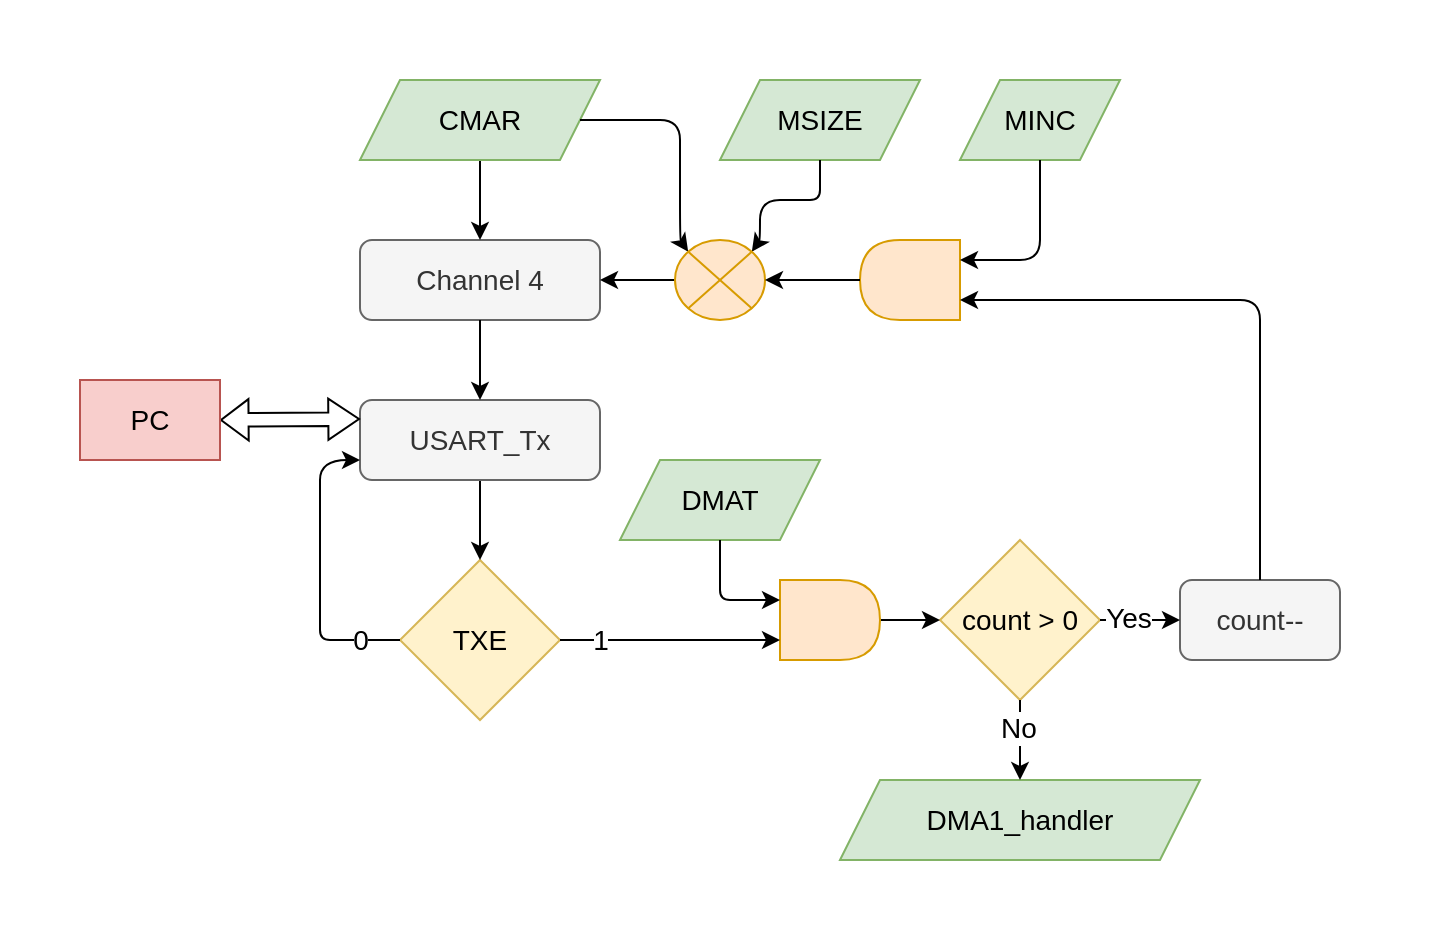 <mxfile version="20.7.4" type="device"><diagram id="RTUfpzrT0wtPVOJlzkKR" name="Page-1"><mxGraphModel dx="1114" dy="878" grid="1" gridSize="10" guides="1" tooltips="1" connect="1" arrows="1" fold="1" page="1" pageScale="1" pageWidth="827" pageHeight="1169" math="0" shadow="0"><root><mxCell id="0"/><mxCell id="1" parent="0"/><mxCell id="cP5vIRpSUiR1j9xbzcsa-48" value="" style="rounded=1;whiteSpace=wrap;html=1;fontSize=14;fillColor=none;strokeColor=none;" parent="1" vertex="1"><mxGeometry y="240" width="720" height="470" as="geometry"/></mxCell><mxCell id="cP5vIRpSUiR1j9xbzcsa-47" value="" style="group" parent="1" vertex="1" connectable="0"><mxGeometry x="40" y="280" width="630" height="390" as="geometry"/></mxCell><mxCell id="cP5vIRpSUiR1j9xbzcsa-1" value="TXE" style="rhombus;whiteSpace=wrap;html=1;fontSize=14;fillColor=#fff2cc;strokeColor=#d6b656;" parent="cP5vIRpSUiR1j9xbzcsa-47" vertex="1"><mxGeometry x="160" y="240" width="80" height="80" as="geometry"/></mxCell><mxCell id="cP5vIRpSUiR1j9xbzcsa-2" value="count &amp;gt; 0" style="rhombus;whiteSpace=wrap;html=1;fontSize=14;fillColor=#fff2cc;strokeColor=#d6b656;" parent="cP5vIRpSUiR1j9xbzcsa-47" vertex="1"><mxGeometry x="430" y="230" width="80" height="80" as="geometry"/></mxCell><mxCell id="cP5vIRpSUiR1j9xbzcsa-3" value="count--" style="rounded=1;whiteSpace=wrap;html=1;fontSize=14;fillColor=#f5f5f5;fontColor=#333333;strokeColor=#666666;" parent="cP5vIRpSUiR1j9xbzcsa-47" vertex="1"><mxGeometry x="550" y="250" width="80" height="40" as="geometry"/></mxCell><mxCell id="cP5vIRpSUiR1j9xbzcsa-18" value="" style="edgeStyle=orthogonalEdgeStyle;rounded=0;orthogonalLoop=1;jettySize=auto;html=1;fontSize=14;" parent="cP5vIRpSUiR1j9xbzcsa-47" source="cP5vIRpSUiR1j9xbzcsa-2" target="cP5vIRpSUiR1j9xbzcsa-3" edge="1"><mxGeometry relative="1" as="geometry"/></mxCell><mxCell id="cP5vIRpSUiR1j9xbzcsa-25" value="Yes" style="edgeLabel;html=1;align=center;verticalAlign=middle;resizable=0;points=[];fontSize=14;" parent="cP5vIRpSUiR1j9xbzcsa-18" vertex="1" connectable="0"><mxGeometry x="-0.3" y="1" relative="1" as="geometry"><mxPoint as="offset"/></mxGeometry></mxCell><mxCell id="cP5vIRpSUiR1j9xbzcsa-5" value="DMA1_handler" style="shape=parallelogram;perimeter=parallelogramPerimeter;whiteSpace=wrap;html=1;fixedSize=1;fontSize=14;fillColor=#d5e8d4;strokeColor=#82b366;" parent="cP5vIRpSUiR1j9xbzcsa-47" vertex="1"><mxGeometry x="380" y="350" width="180" height="40" as="geometry"/></mxCell><mxCell id="cP5vIRpSUiR1j9xbzcsa-16" value="" style="edgeStyle=orthogonalEdgeStyle;rounded=0;orthogonalLoop=1;jettySize=auto;html=1;fontSize=14;" parent="cP5vIRpSUiR1j9xbzcsa-47" source="cP5vIRpSUiR1j9xbzcsa-2" target="cP5vIRpSUiR1j9xbzcsa-5" edge="1"><mxGeometry relative="1" as="geometry"/></mxCell><mxCell id="cP5vIRpSUiR1j9xbzcsa-24" value="No" style="edgeLabel;html=1;align=center;verticalAlign=middle;resizable=0;points=[];fontSize=14;" parent="cP5vIRpSUiR1j9xbzcsa-16" vertex="1" connectable="0"><mxGeometry x="-0.296" y="-1" relative="1" as="geometry"><mxPoint as="offset"/></mxGeometry></mxCell><mxCell id="cP5vIRpSUiR1j9xbzcsa-6" value="Channel 4" style="rounded=1;whiteSpace=wrap;html=1;fontSize=14;fillColor=#f5f5f5;fontColor=#333333;strokeColor=#666666;" parent="cP5vIRpSUiR1j9xbzcsa-47" vertex="1"><mxGeometry x="140" y="80" width="120" height="40" as="geometry"/></mxCell><mxCell id="cP5vIRpSUiR1j9xbzcsa-30" style="edgeStyle=orthogonalEdgeStyle;rounded=0;orthogonalLoop=1;jettySize=auto;html=1;entryX=0.5;entryY=0;entryDx=0;entryDy=0;fontSize=14;" parent="cP5vIRpSUiR1j9xbzcsa-47" source="cP5vIRpSUiR1j9xbzcsa-7" target="cP5vIRpSUiR1j9xbzcsa-6" edge="1"><mxGeometry relative="1" as="geometry"/></mxCell><mxCell id="cP5vIRpSUiR1j9xbzcsa-7" value="CMAR" style="shape=parallelogram;perimeter=parallelogramPerimeter;whiteSpace=wrap;html=1;fixedSize=1;fontSize=14;fillColor=#d5e8d4;strokeColor=#82b366;" parent="cP5vIRpSUiR1j9xbzcsa-47" vertex="1"><mxGeometry x="140" width="120" height="40" as="geometry"/></mxCell><mxCell id="cP5vIRpSUiR1j9xbzcsa-10" value="MSIZE" style="shape=parallelogram;perimeter=parallelogramPerimeter;whiteSpace=wrap;html=1;fixedSize=1;fontSize=14;fillColor=#d5e8d4;strokeColor=#82b366;" parent="cP5vIRpSUiR1j9xbzcsa-47" vertex="1"><mxGeometry x="320" width="100" height="40" as="geometry"/></mxCell><mxCell id="cP5vIRpSUiR1j9xbzcsa-23" value="" style="edgeStyle=orthogonalEdgeStyle;rounded=0;orthogonalLoop=1;jettySize=auto;html=1;fontSize=14;" parent="cP5vIRpSUiR1j9xbzcsa-47" source="cP5vIRpSUiR1j9xbzcsa-11" target="cP5vIRpSUiR1j9xbzcsa-1" edge="1"><mxGeometry relative="1" as="geometry"/></mxCell><mxCell id="cP5vIRpSUiR1j9xbzcsa-11" value="USART_Tx" style="rounded=1;whiteSpace=wrap;html=1;fontSize=14;fillColor=#f5f5f5;fontColor=#333333;strokeColor=#666666;" parent="cP5vIRpSUiR1j9xbzcsa-47" vertex="1"><mxGeometry x="140" y="160" width="120" height="40" as="geometry"/></mxCell><mxCell id="cP5vIRpSUiR1j9xbzcsa-12" value="DMAT" style="shape=parallelogram;perimeter=parallelogramPerimeter;whiteSpace=wrap;html=1;fixedSize=1;fontSize=14;fillColor=#d5e8d4;strokeColor=#82b366;" parent="cP5vIRpSUiR1j9xbzcsa-47" vertex="1"><mxGeometry x="270" y="190" width="100" height="40" as="geometry"/></mxCell><mxCell id="cP5vIRpSUiR1j9xbzcsa-17" value="" style="edgeStyle=orthogonalEdgeStyle;rounded=0;orthogonalLoop=1;jettySize=auto;html=1;fontSize=14;" parent="cP5vIRpSUiR1j9xbzcsa-47" source="cP5vIRpSUiR1j9xbzcsa-15" target="cP5vIRpSUiR1j9xbzcsa-2" edge="1"><mxGeometry relative="1" as="geometry"/></mxCell><mxCell id="cP5vIRpSUiR1j9xbzcsa-15" value="" style="shape=delay;whiteSpace=wrap;html=1;fontSize=14;fillColor=#ffe6cc;strokeColor=#d79b00;" parent="cP5vIRpSUiR1j9xbzcsa-47" vertex="1"><mxGeometry x="350" y="250" width="50" height="40" as="geometry"/></mxCell><mxCell id="cP5vIRpSUiR1j9xbzcsa-20" value="" style="curved=1;endArrow=classic;html=1;rounded=0;fontSize=14;entryX=0;entryY=0.25;entryDx=0;entryDy=0;exitX=0.5;exitY=1;exitDx=0;exitDy=0;" parent="cP5vIRpSUiR1j9xbzcsa-47" source="cP5vIRpSUiR1j9xbzcsa-12" target="cP5vIRpSUiR1j9xbzcsa-15" edge="1"><mxGeometry width="50" height="50" relative="1" as="geometry"><mxPoint x="280" y="320" as="sourcePoint"/><mxPoint x="330" y="270" as="targetPoint"/><Array as="points"><mxPoint x="320" y="250"/><mxPoint x="320" y="260"/><mxPoint x="330" y="260"/></Array></mxGeometry></mxCell><mxCell id="cP5vIRpSUiR1j9xbzcsa-21" value="" style="endArrow=classic;html=1;rounded=0;fontSize=14;entryX=0;entryY=0.75;entryDx=0;entryDy=0;exitX=1;exitY=0.5;exitDx=0;exitDy=0;" parent="cP5vIRpSUiR1j9xbzcsa-47" source="cP5vIRpSUiR1j9xbzcsa-1" target="cP5vIRpSUiR1j9xbzcsa-15" edge="1"><mxGeometry width="50" height="50" relative="1" as="geometry"><mxPoint x="270" y="330" as="sourcePoint"/><mxPoint x="320" y="280" as="targetPoint"/></mxGeometry></mxCell><mxCell id="cP5vIRpSUiR1j9xbzcsa-22" value="1" style="edgeLabel;html=1;align=center;verticalAlign=middle;resizable=0;points=[];fontSize=14;" parent="cP5vIRpSUiR1j9xbzcsa-21" vertex="1" connectable="0"><mxGeometry x="-0.422" y="1" relative="1" as="geometry"><mxPoint x="-12" y="1" as="offset"/></mxGeometry></mxCell><mxCell id="cP5vIRpSUiR1j9xbzcsa-32" value="" style="curved=1;endArrow=classic;html=1;rounded=0;fontSize=14;exitX=1;exitY=0.5;exitDx=0;exitDy=0;entryX=0;entryY=0;entryDx=0;entryDy=0;" parent="cP5vIRpSUiR1j9xbzcsa-47" source="cP5vIRpSUiR1j9xbzcsa-7" target="cP5vIRpSUiR1j9xbzcsa-40" edge="1"><mxGeometry width="50" height="50" relative="1" as="geometry"><mxPoint x="260" y="70" as="sourcePoint"/><mxPoint x="300" y="80.0" as="targetPoint"/><Array as="points"><mxPoint x="280" y="20"/><mxPoint x="300" y="20"/><mxPoint x="300" y="40"/><mxPoint x="300" y="80"/></Array></mxGeometry></mxCell><mxCell id="cP5vIRpSUiR1j9xbzcsa-33" value="" style="curved=1;endArrow=classic;html=1;rounded=0;fontSize=14;exitX=0.5;exitY=1;exitDx=0;exitDy=0;entryX=1;entryY=0;entryDx=0;entryDy=0;" parent="cP5vIRpSUiR1j9xbzcsa-47" source="cP5vIRpSUiR1j9xbzcsa-10" target="cP5vIRpSUiR1j9xbzcsa-40" edge="1"><mxGeometry width="50" height="50" relative="1" as="geometry"><mxPoint x="450" y="120" as="sourcePoint"/><mxPoint x="340" y="80.0" as="targetPoint"/><Array as="points"><mxPoint x="370" y="50"/><mxPoint x="370" y="60"/><mxPoint x="360" y="60"/><mxPoint x="340" y="60"/><mxPoint x="340" y="80"/></Array></mxGeometry></mxCell><mxCell id="cP5vIRpSUiR1j9xbzcsa-34" value="MINC" style="shape=parallelogram;perimeter=parallelogramPerimeter;whiteSpace=wrap;html=1;fixedSize=1;fontSize=14;fillColor=#d5e8d4;strokeColor=#82b366;" parent="cP5vIRpSUiR1j9xbzcsa-47" vertex="1"><mxGeometry x="440" width="80" height="40" as="geometry"/></mxCell><mxCell id="cP5vIRpSUiR1j9xbzcsa-35" value="" style="shape=delay;whiteSpace=wrap;html=1;fontSize=14;direction=west;fillColor=#ffe6cc;strokeColor=#d79b00;" parent="cP5vIRpSUiR1j9xbzcsa-47" vertex="1"><mxGeometry x="390" y="80" width="50" height="40" as="geometry"/></mxCell><mxCell id="cP5vIRpSUiR1j9xbzcsa-27" value="" style="edgeStyle=orthogonalEdgeStyle;rounded=0;orthogonalLoop=1;jettySize=auto;html=1;fontSize=14;" parent="cP5vIRpSUiR1j9xbzcsa-47" source="cP5vIRpSUiR1j9xbzcsa-6" target="cP5vIRpSUiR1j9xbzcsa-11" edge="1"><mxGeometry relative="1" as="geometry"/></mxCell><mxCell id="cP5vIRpSUiR1j9xbzcsa-37" value="" style="curved=1;endArrow=classic;html=1;rounded=0;fontSize=14;entryX=0;entryY=0.75;entryDx=0;entryDy=0;exitX=0.5;exitY=1;exitDx=0;exitDy=0;" parent="cP5vIRpSUiR1j9xbzcsa-47" source="cP5vIRpSUiR1j9xbzcsa-34" target="cP5vIRpSUiR1j9xbzcsa-35" edge="1"><mxGeometry width="50" height="50" relative="1" as="geometry"><mxPoint x="560" y="60" as="sourcePoint"/><mxPoint x="510" y="110" as="targetPoint"/><Array as="points"><mxPoint x="480" y="70"/><mxPoint x="480" y="90"/><mxPoint x="460" y="90"/></Array></mxGeometry></mxCell><mxCell id="cP5vIRpSUiR1j9xbzcsa-38" value="" style="curved=1;endArrow=classic;html=1;rounded=0;fontSize=14;entryX=0;entryY=0.25;entryDx=0;entryDy=0;exitX=0.5;exitY=0;exitDx=0;exitDy=0;" parent="cP5vIRpSUiR1j9xbzcsa-47" source="cP5vIRpSUiR1j9xbzcsa-3" target="cP5vIRpSUiR1j9xbzcsa-35" edge="1"><mxGeometry width="50" height="50" relative="1" as="geometry"><mxPoint x="460" y="180" as="sourcePoint"/><mxPoint x="510" y="130" as="targetPoint"/><Array as="points"><mxPoint x="590" y="130"/><mxPoint x="590" y="110"/><mxPoint x="570" y="110"/></Array></mxGeometry></mxCell><mxCell id="cP5vIRpSUiR1j9xbzcsa-39" value="" style="curved=1;endArrow=classic;html=1;rounded=0;fontSize=14;entryX=0;entryY=0.75;entryDx=0;entryDy=0;exitX=0;exitY=0.5;exitDx=0;exitDy=0;" parent="cP5vIRpSUiR1j9xbzcsa-47" source="cP5vIRpSUiR1j9xbzcsa-1" target="cP5vIRpSUiR1j9xbzcsa-11" edge="1"><mxGeometry width="50" height="50" relative="1" as="geometry"><mxPoint x="60" y="240" as="sourcePoint"/><mxPoint x="110" y="190" as="targetPoint"/><Array as="points"><mxPoint x="130" y="280"/><mxPoint x="120" y="280"/><mxPoint x="120" y="270"/><mxPoint x="120" y="210"/><mxPoint x="120" y="190"/></Array></mxGeometry></mxCell><mxCell id="cP5vIRpSUiR1j9xbzcsa-46" value="0" style="edgeLabel;html=1;align=center;verticalAlign=middle;resizable=0;points=[];fontSize=14;" parent="cP5vIRpSUiR1j9xbzcsa-39" vertex="1" connectable="0"><mxGeometry x="-0.527" y="-1" relative="1" as="geometry"><mxPoint x="15" y="1" as="offset"/></mxGeometry></mxCell><mxCell id="cP5vIRpSUiR1j9xbzcsa-41" value="" style="edgeStyle=orthogonalEdgeStyle;rounded=0;orthogonalLoop=1;jettySize=auto;html=1;fontSize=14;" parent="cP5vIRpSUiR1j9xbzcsa-47" source="cP5vIRpSUiR1j9xbzcsa-40" target="cP5vIRpSUiR1j9xbzcsa-6" edge="1"><mxGeometry relative="1" as="geometry"/></mxCell><mxCell id="cP5vIRpSUiR1j9xbzcsa-40" value="" style="shape=sumEllipse;perimeter=ellipsePerimeter;whiteSpace=wrap;html=1;backgroundOutline=1;fontSize=14;fillColor=#ffe6cc;strokeColor=#d79b00;" parent="cP5vIRpSUiR1j9xbzcsa-47" vertex="1"><mxGeometry x="297.5" y="80" width="45" height="40" as="geometry"/></mxCell><mxCell id="cP5vIRpSUiR1j9xbzcsa-36" value="" style="edgeStyle=orthogonalEdgeStyle;rounded=0;orthogonalLoop=1;jettySize=auto;html=1;fontSize=14;entryX=1;entryY=0.5;entryDx=0;entryDy=0;" parent="cP5vIRpSUiR1j9xbzcsa-47" source="cP5vIRpSUiR1j9xbzcsa-35" target="cP5vIRpSUiR1j9xbzcsa-40" edge="1"><mxGeometry relative="1" as="geometry"><mxPoint x="360" y="100.0" as="targetPoint"/></mxGeometry></mxCell><mxCell id="cP5vIRpSUiR1j9xbzcsa-42" value="" style="shape=flexArrow;endArrow=classic;startArrow=classic;html=1;rounded=0;fontSize=14;width=6.731;startSize=4.26;startWidth=12.936;endWidth=12.936;endSize=4.779;" parent="cP5vIRpSUiR1j9xbzcsa-47" edge="1"><mxGeometry width="100" height="100" relative="1" as="geometry"><mxPoint x="70" y="170" as="sourcePoint"/><mxPoint x="140" y="169.5" as="targetPoint"/></mxGeometry></mxCell><mxCell id="cP5vIRpSUiR1j9xbzcsa-44" value="PC" style="rounded=0;whiteSpace=wrap;html=1;fontSize=14;fillColor=#f8cecc;strokeColor=#b85450;" parent="cP5vIRpSUiR1j9xbzcsa-47" vertex="1"><mxGeometry y="150" width="70" height="40" as="geometry"/></mxCell></root></mxGraphModel></diagram></mxfile>